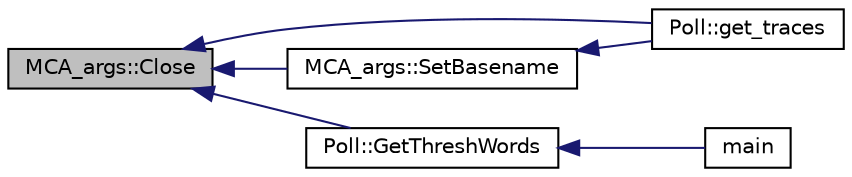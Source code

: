 digraph "MCA_args::Close"
{
  edge [fontname="Helvetica",fontsize="10",labelfontname="Helvetica",labelfontsize="10"];
  node [fontname="Helvetica",fontsize="10",shape=record];
  rankdir="LR";
  Node1 [label="MCA_args::Close",height=0.2,width=0.4,color="black", fillcolor="grey75", style="filled", fontcolor="black"];
  Node1 -> Node2 [dir="back",color="midnightblue",fontsize="10",style="solid",fontname="Helvetica"];
  Node2 [label="Poll::get_traces",height=0.2,width=0.4,color="black", fillcolor="white", style="filled",URL="$d6/db0/class_poll.html#a7bc77d04169be53d1a3553e0a55932d6",tooltip="Acquire raw traces from a pixie module. "];
  Node1 -> Node3 [dir="back",color="midnightblue",fontsize="10",style="solid",fontname="Helvetica"];
  Node3 [label="MCA_args::SetBasename",height=0.2,width=0.4,color="black", fillcolor="white", style="filled",URL="$d3/d7b/class_m_c_a__args.html#a5308bd7d0b4afde97322e8c0cde07dc9"];
  Node3 -> Node2 [dir="back",color="midnightblue",fontsize="10",style="solid",fontname="Helvetica"];
  Node1 -> Node4 [dir="back",color="midnightblue",fontsize="10",style="solid",fontname="Helvetica"];
  Node4 [label="Poll::GetThreshWords",height=0.2,width=0.4,color="black", fillcolor="white", style="filled",URL="$d6/db0/class_poll.html#af663df9384bf7c210165077aafc4dbc4"];
  Node4 -> Node5 [dir="back",color="midnightblue",fontsize="10",style="solid",fontname="Helvetica"];
  Node5 [label="main",height=0.2,width=0.4,color="black", fillcolor="white", style="filled",URL="$d1/d50/poll2_8cpp.html#a0ddf1224851353fc92bfbff6f499fa97"];
}
